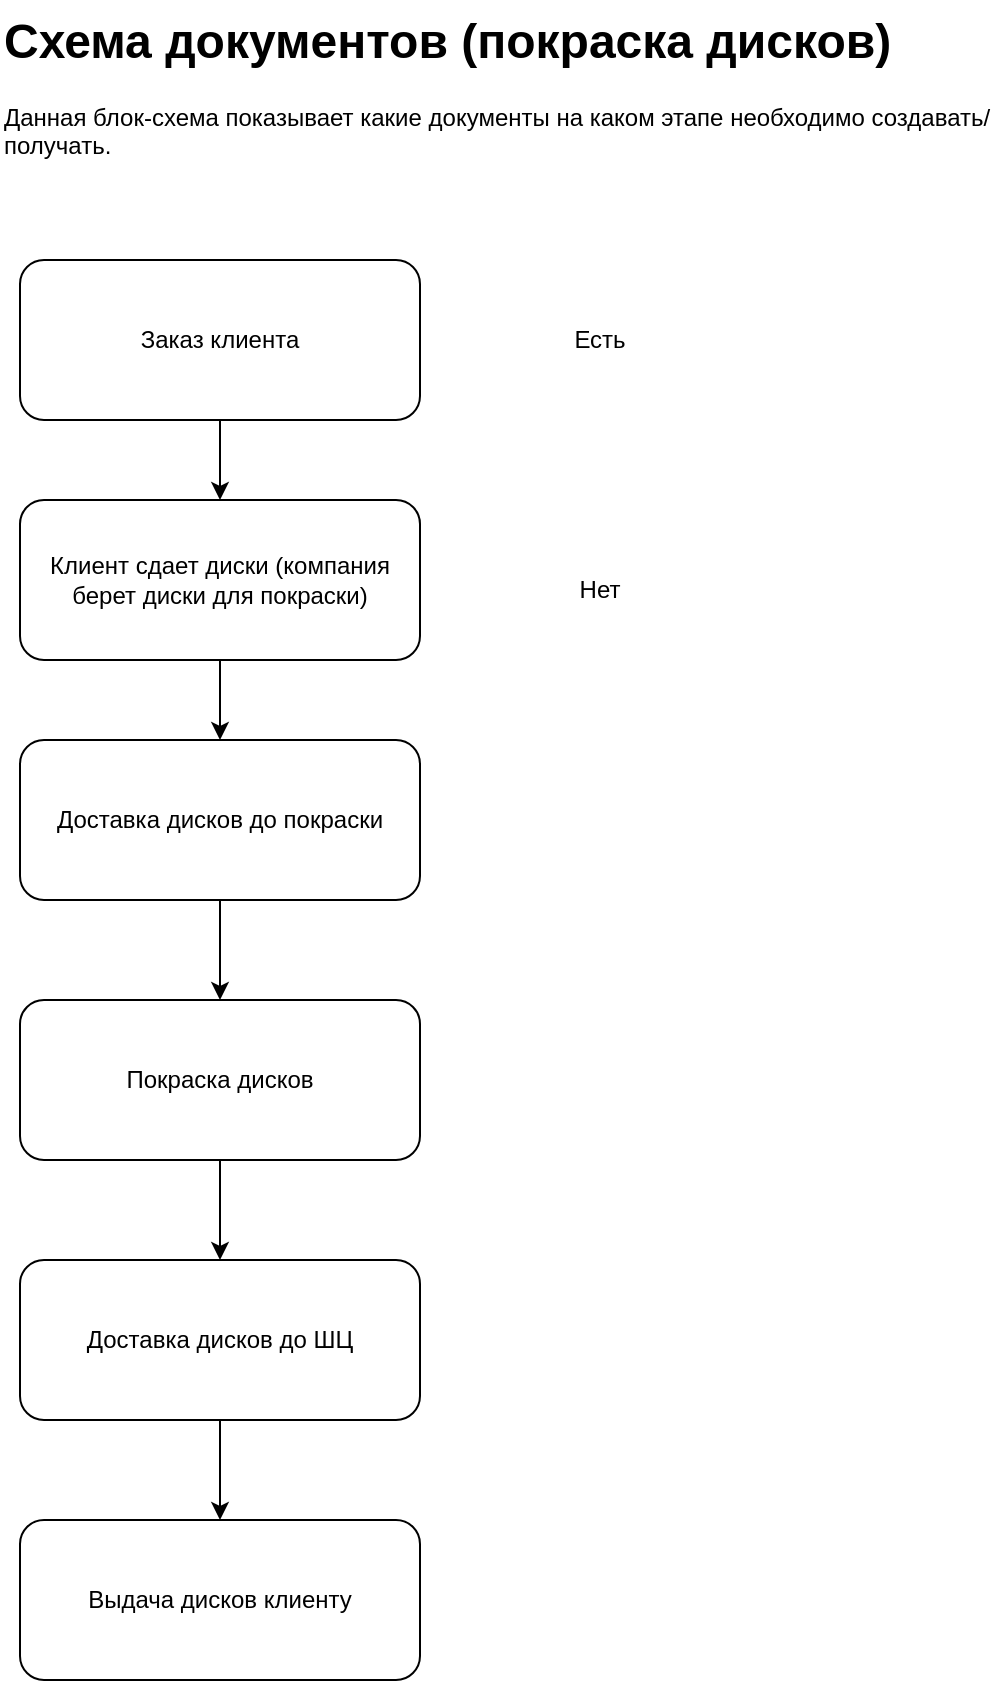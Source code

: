 <mxfile version="24.8.4">
  <diagram name="Page-1" id="uKkZgEGP30LBr_39MSwS">
    <mxGraphModel dx="2143" dy="1640" grid="1" gridSize="10" guides="1" tooltips="1" connect="1" arrows="1" fold="1" page="1" pageScale="1" pageWidth="827" pageHeight="1169" math="0" shadow="0">
      <root>
        <mxCell id="0" />
        <mxCell id="1" parent="0" />
        <mxCell id="SI2vmK9ZlvfOi17jyT_v-1" value="&lt;h1 style=&quot;margin-top: 0px;&quot;&gt;Схема документов (покраска дисков)&lt;/h1&gt;&lt;p&gt;Данная блок-схема показывает какие документы на каком этапе необходимо создавать/получать.&lt;/p&gt;" style="text;html=1;whiteSpace=wrap;overflow=hidden;rounded=0;" parent="1" vertex="1">
          <mxGeometry x="30" y="30" width="500" height="90" as="geometry" />
        </mxCell>
        <mxCell id="ca0fCaTmjlNiCSsV8HPN-5" value="" style="edgeStyle=orthogonalEdgeStyle;rounded=0;orthogonalLoop=1;jettySize=auto;html=1;" edge="1" parent="1" source="SI2vmK9ZlvfOi17jyT_v-2" target="SI2vmK9ZlvfOi17jyT_v-5">
          <mxGeometry relative="1" as="geometry" />
        </mxCell>
        <mxCell id="SI2vmK9ZlvfOi17jyT_v-2" value="Заказ клиента" style="rounded=1;whiteSpace=wrap;html=1;" parent="1" vertex="1">
          <mxGeometry x="40" y="160" width="200" height="80" as="geometry" />
        </mxCell>
        <mxCell id="ca0fCaTmjlNiCSsV8HPN-6" value="" style="edgeStyle=orthogonalEdgeStyle;rounded=0;orthogonalLoop=1;jettySize=auto;html=1;" edge="1" parent="1" source="SI2vmK9ZlvfOi17jyT_v-5" target="ca0fCaTmjlNiCSsV8HPN-1">
          <mxGeometry relative="1" as="geometry" />
        </mxCell>
        <mxCell id="SI2vmK9ZlvfOi17jyT_v-5" value="Клиент сдает диски (компания берет диски для покраски)" style="rounded=1;whiteSpace=wrap;html=1;" parent="1" vertex="1">
          <mxGeometry x="40" y="280" width="200" height="80" as="geometry" />
        </mxCell>
        <mxCell id="SI2vmK9ZlvfOi17jyT_v-6" value="Есть" style="text;html=1;align=center;verticalAlign=middle;whiteSpace=wrap;rounded=0;" parent="1" vertex="1">
          <mxGeometry x="300" y="185" width="60" height="30" as="geometry" />
        </mxCell>
        <mxCell id="SI2vmK9ZlvfOi17jyT_v-7" value="Нет" style="text;html=1;align=center;verticalAlign=middle;whiteSpace=wrap;rounded=0;" parent="1" vertex="1">
          <mxGeometry x="300" y="310" width="60" height="30" as="geometry" />
        </mxCell>
        <mxCell id="ca0fCaTmjlNiCSsV8HPN-7" value="" style="edgeStyle=orthogonalEdgeStyle;rounded=0;orthogonalLoop=1;jettySize=auto;html=1;" edge="1" parent="1" source="ca0fCaTmjlNiCSsV8HPN-1" target="ca0fCaTmjlNiCSsV8HPN-2">
          <mxGeometry relative="1" as="geometry" />
        </mxCell>
        <mxCell id="ca0fCaTmjlNiCSsV8HPN-1" value="Доставка дисков до покраски" style="rounded=1;whiteSpace=wrap;html=1;" vertex="1" parent="1">
          <mxGeometry x="40" y="400" width="200" height="80" as="geometry" />
        </mxCell>
        <mxCell id="ca0fCaTmjlNiCSsV8HPN-8" value="" style="edgeStyle=orthogonalEdgeStyle;rounded=0;orthogonalLoop=1;jettySize=auto;html=1;" edge="1" parent="1" source="ca0fCaTmjlNiCSsV8HPN-2" target="ca0fCaTmjlNiCSsV8HPN-3">
          <mxGeometry relative="1" as="geometry" />
        </mxCell>
        <mxCell id="ca0fCaTmjlNiCSsV8HPN-2" value="Покраска дисков" style="rounded=1;whiteSpace=wrap;html=1;" vertex="1" parent="1">
          <mxGeometry x="40" y="530" width="200" height="80" as="geometry" />
        </mxCell>
        <mxCell id="ca0fCaTmjlNiCSsV8HPN-9" value="" style="edgeStyle=orthogonalEdgeStyle;rounded=0;orthogonalLoop=1;jettySize=auto;html=1;" edge="1" parent="1" source="ca0fCaTmjlNiCSsV8HPN-3" target="ca0fCaTmjlNiCSsV8HPN-4">
          <mxGeometry relative="1" as="geometry" />
        </mxCell>
        <mxCell id="ca0fCaTmjlNiCSsV8HPN-3" value="Доставка дисков до ШЦ" style="rounded=1;whiteSpace=wrap;html=1;" vertex="1" parent="1">
          <mxGeometry x="40" y="660" width="200" height="80" as="geometry" />
        </mxCell>
        <mxCell id="ca0fCaTmjlNiCSsV8HPN-4" value="Выдача дисков клиенту" style="rounded=1;whiteSpace=wrap;html=1;" vertex="1" parent="1">
          <mxGeometry x="40" y="790" width="200" height="80" as="geometry" />
        </mxCell>
      </root>
    </mxGraphModel>
  </diagram>
</mxfile>
